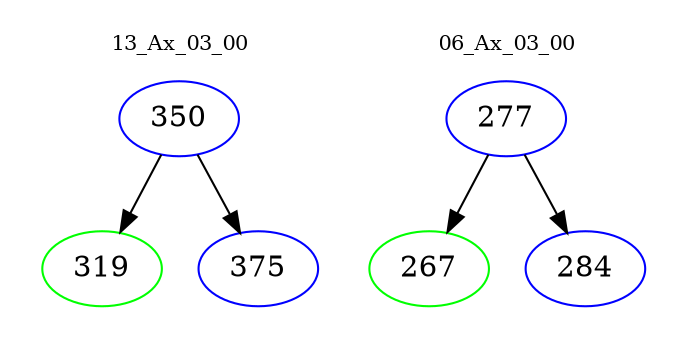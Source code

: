 digraph{
subgraph cluster_0 {
color = white
label = "13_Ax_03_00";
fontsize=10;
T0_350 [label="350", color="blue"]
T0_350 -> T0_319 [color="black"]
T0_319 [label="319", color="green"]
T0_350 -> T0_375 [color="black"]
T0_375 [label="375", color="blue"]
}
subgraph cluster_1 {
color = white
label = "06_Ax_03_00";
fontsize=10;
T1_277 [label="277", color="blue"]
T1_277 -> T1_267 [color="black"]
T1_267 [label="267", color="green"]
T1_277 -> T1_284 [color="black"]
T1_284 [label="284", color="blue"]
}
}
